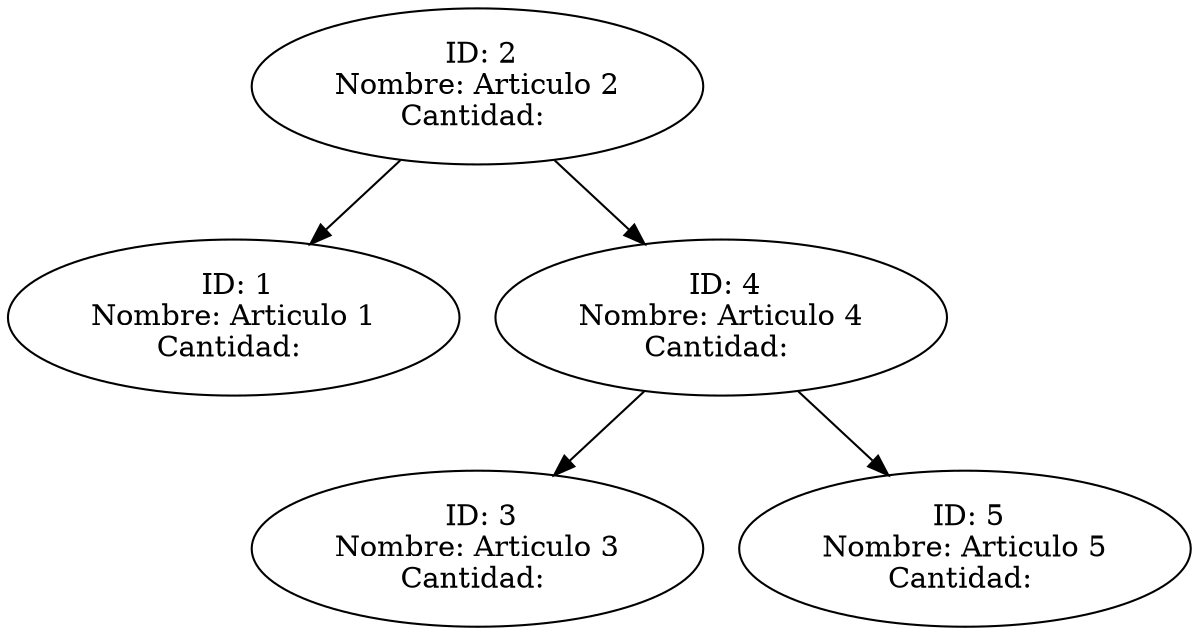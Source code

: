 digraph G {2[label=" ID: 2
Nombre: Articulo 2
Cantidad: "]1[label=" ID: 1
Nombre: Articulo 1
Cantidad: "]2->1;2[label=" ID: 2
Nombre: Articulo 2
Cantidad: "]4[label=" ID: 4
Nombre: Articulo 4
Cantidad: "]2->4;4[label=" ID: 4
Nombre: Articulo 4
Cantidad: "]3[label=" ID: 3
Nombre: Articulo 3
Cantidad: "]4->3;4[label=" ID: 4
Nombre: Articulo 4
Cantidad: "]5[label=" ID: 5
Nombre: Articulo 5
Cantidad: "]4->5;}